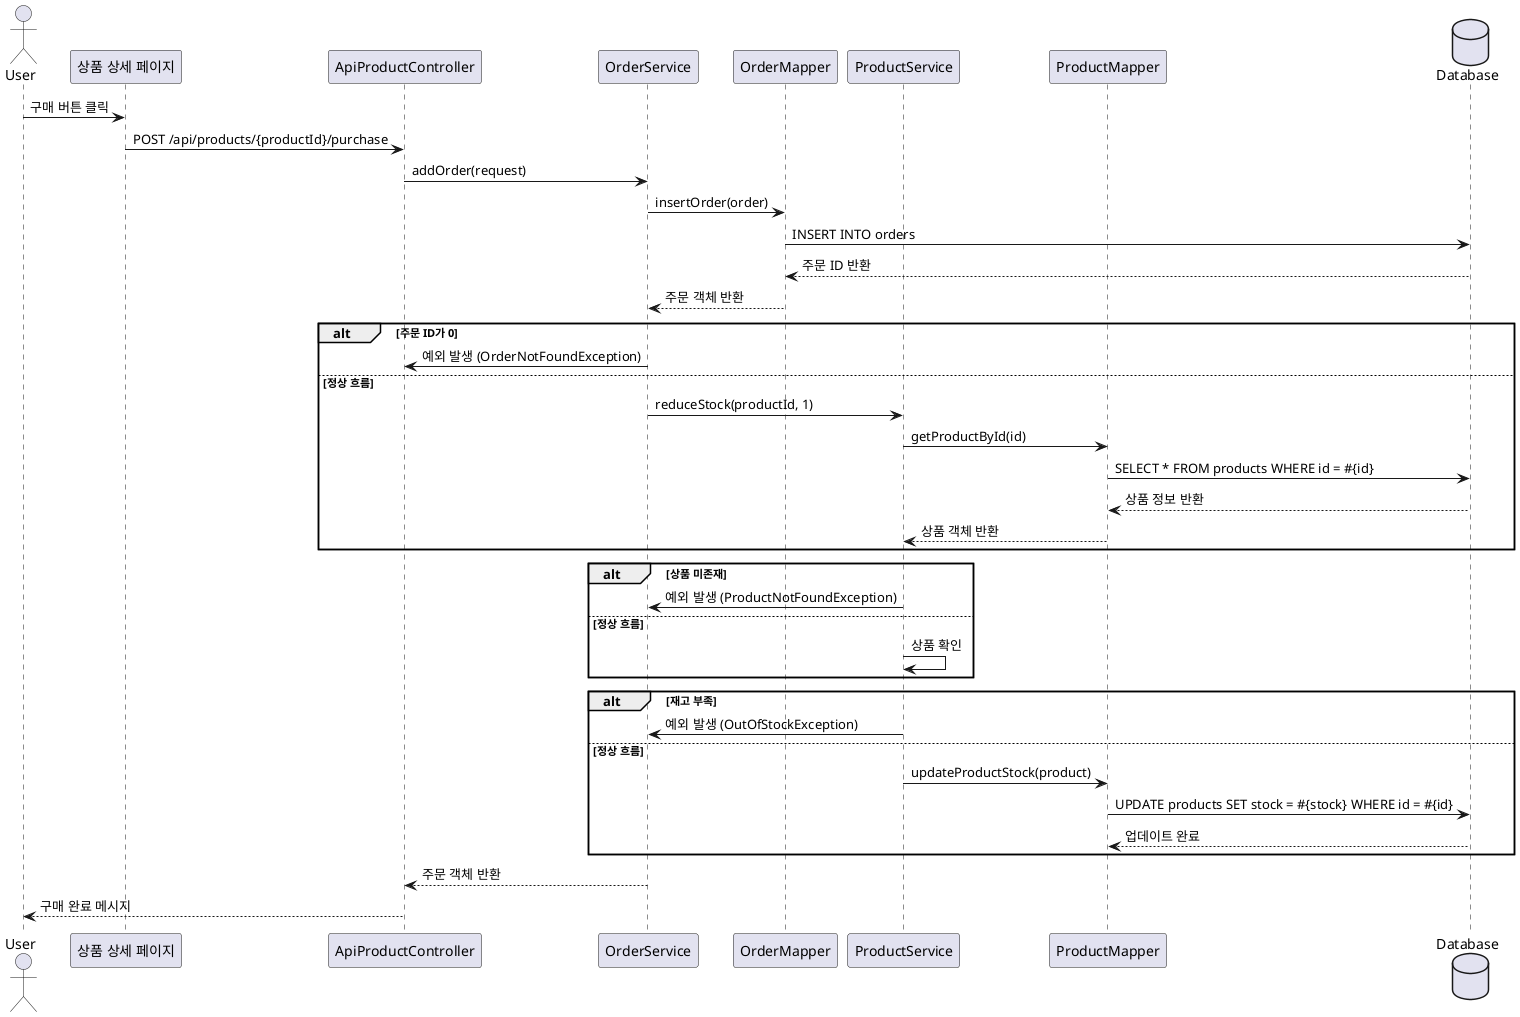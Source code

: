 @startuml
actor User
participant "상품 상세 페이지" as ProductPage
participant "ApiProductController" as Controller
participant "OrderService" as OrderService
participant "OrderMapper" as OrderMapper
participant "ProductService" as ProductService
participant "ProductMapper" as ProductMapper
database "Database" as DB

User -> ProductPage : 구매 버튼 클릭
ProductPage -> Controller : POST /api/products/{productId}/purchase
Controller -> OrderService : addOrder(request)
OrderService -> OrderMapper : insertOrder(order)
OrderMapper -> DB : INSERT INTO orders
DB --> OrderMapper : 주문 ID 반환
OrderMapper --> OrderService : 주문 객체 반환

alt 주문 ID가 0
    OrderService -> Controller : 예외 발생 (OrderNotFoundException)
else 정상 흐름
    OrderService -> ProductService : reduceStock(productId, 1)
    ProductService -> ProductMapper : getProductById(id)
    ProductMapper -> DB : SELECT * FROM products WHERE id = #{id}
    DB --> ProductMapper : 상품 정보 반환
    ProductMapper --> ProductService : 상품 객체 반환
end

alt 상품 미존재
    ProductService -> OrderService : 예외 발생 (ProductNotFoundException)
else 정상 흐름
    ProductService -> ProductService : 상품 확인
end

alt 재고 부족
    ProductService -> OrderService : 예외 발생 (OutOfStockException)
else 정상 흐름
    ProductService -> ProductMapper : updateProductStock(product)
    ProductMapper -> DB : UPDATE products SET stock = #{stock} WHERE id = #{id}
    DB --> ProductMapper : 업데이트 완료
end

OrderService --> Controller : 주문 객체 반환
Controller --> User : 구매 완료 메시지
@enduml